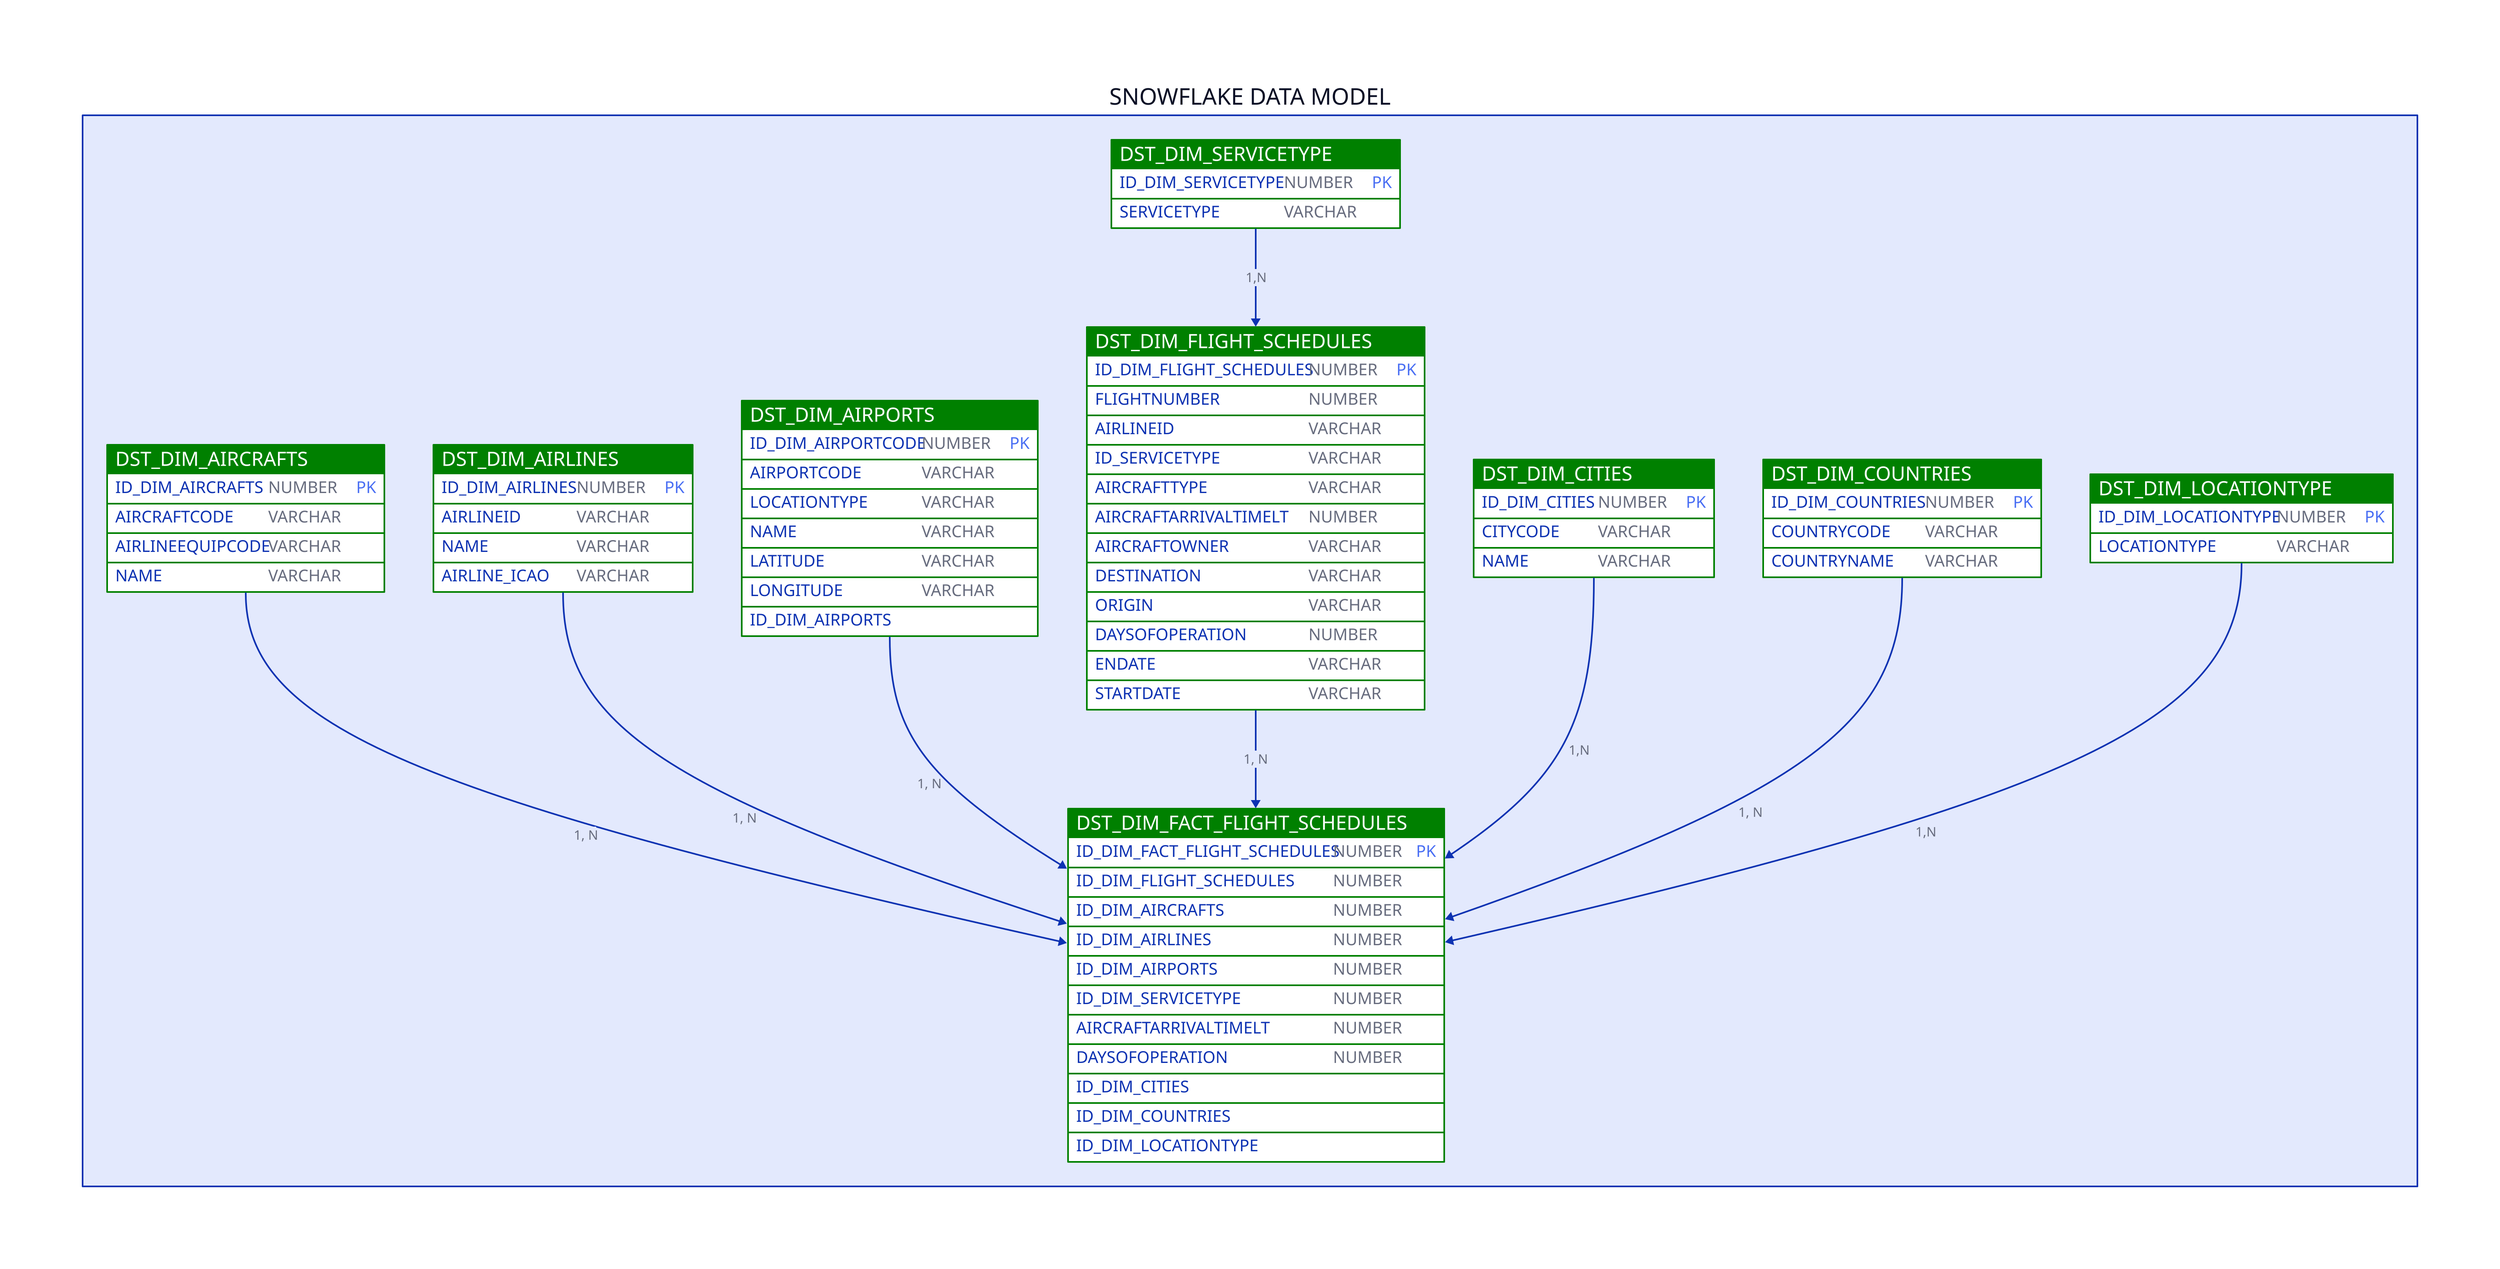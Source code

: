 SNOWFLAKE DATA MODEL: {

    DST_DIM_AIRCRAFTS: {
        shape: sql_table
        style: {fill: green}
		ID_DIM_AIRCRAFTS: NUMBER {constraint: [primary_key]}
        AIRCRAFTCODE: VARCHAR 
        AIRLINEEQUIPCODE: VARCHAR
        NAME: VARCHAR
    }

    DST_DIM_AIRLINES: {
        shape: sql_table
        style: {fill: green}
		ID_DIM_AIRLINES: NUMBER {constraint: [primary_key]}
        AIRLINEID: VARCHAR 
        NAME: VARCHAR
		AIRLINE_ICAO: VARCHAR
    }
	
    DST_DIM_AIRPORTS: {
        shape: sql_table
        style: {fill: green}
		ID_DIM_AIRPORTCODE: NUMBER {constraint: [primary_key]}
        AIRPORTCODE: VARCHAR 
		LOCATIONTYPE: VARCHAR
		NAME: VARCHAR	
		LATITUDE: VARCHAR
		LONGITUDE: VARCHAR
		
    }
	
    DST_DIM_CITIES: {
        shape: sql_table
        style: {fill: green}
		ID_DIM_CITIES: NUMBER {constraint: [primary_key]} 
		CITYCODE: VARCHAR
        NAME: VARCHAR
    }
	
    DST_DIM_COUNTRIES: {
        shape: sql_table
        style: {fill: green}
		ID_DIM_COUNTRIES: NUMBER {constraint: [primary_key]}
        COUNTRYCODE: VARCHAR 
        COUNTRYNAME: VARCHAR
    }	
	
    DST_DIM_FLIGHT_SCHEDULES: {
        shape: sql_table
        style: {fill: green}
		ID_DIM_FLIGHT_SCHEDULES: NUMBER {constraint: [primary_key]}
		FLIGHTNUMBER: NUMBER
		AIRLINEID: VARCHAR
        ID_SERVICETYPE: VARCHAR
        AIRCRAFTTYPE: VARCHAR
		AIRCRAFTARRIVALTIMELT: NUMBER
		AIRCRAFTOWNER: VARCHAR
		DESTINATION: VARCHAR
		ORIGIN: VARCHAR
		DAYSOFOPERATION: NUMBER
		ENDATE: VARCHAR
		STARTDATE: VARCHAR
    }	
	
	DST_DIM_LOCATIONTYPE: {
		shape: sql_table
		style: {fill: green}
		ID_DIM_LOCATIONTYPE: NUMBER {constraint: [primary_key]}
		LOCATIONTYPE: VARCHAR
	}
	
	DST_DIM_SERVICETYPE: {
		shape: sql_table
		style: {fill: green}
		ID_DIM_SERVICETYPE: NUMBER {constraint: [primary_key]} 
		SERVICETYPE: VARCHAR
	}	
	
	DST_DIM_FACT_FLIGHT_SCHEDULES: {
		shape: sql_table
		style: {fill:green}
		ID_DIM_FACT_FLIGHT_SCHEDULES: NUMBER {constraint: [primary_key]}
		ID_DIM_FLIGHT_SCHEDULES: NUMBER
		ID_DIM_AIRCRAFTS: NUMBER
		ID_DIM_AIRLINES: NUMBER
		ID_DIM_AIRPORTS: NUMBER
		ID_DIM_SERVICETYPE: NUMBER
		AIRCRAFTARRIVALTIMELT: NUMBER
		DAYSOFOPERATION: NUMBER
	}
	
    
    #generic fact_table
    #countries.id_country -> generic_fact_table.id_country: 1,n  
	DST_DIM_AIRCRAFTS.ID_DIM_AIRCRAFTS -> DST_DIM_FACT_FLIGHT_SCHEDULES.ID_DIM_AIRCRAFTS: 1, N
	DST_DIM_AIRLINES.ID_DIM_AIRLINES -> DST_DIM_FACT_FLIGHT_SCHEDULES.ID_DIM_AIRLINES: 1, N
	DST_DIM_AIRPORTS.ID_DIM_AIRPORTS -> DST_DIM_FACT_FLIGHT_SCHEDULES.ID_DIM_AIRPORTS: 1, N
	DST_DIM_SERVICETYPE.ID_DIM_SERVICETYPE -> DST_DIM_FLIGHT_SCHEDULES.ID_SERVICETYPE: 1,N
	DST_DIM_FLIGHT_SCHEDULES.ID_DIM_FLIGHT_SCHEDULES -> DST_DIM_FACT_FLIGHT_SCHEDULES.ID_DIM_FLIGHT_SCHEDULES:1, N
	DST_DIM_CITIES.ID_DIM_CITIES -> DST_DIM_FACT_FLIGHT_SCHEDULES.ID_DIM_CITIES: 1,N
	DST_DIM_COUNTRIES.ID_DIM_COUNTRIES -> DST_DIM_FACT_FLIGHT_SCHEDULES.ID_DIM_COUNTRIES:1, N
	DST_DIM_LOCATIONTYPE.ID_DIM_LOCATIONTYPE -> DST_DIM_FACT_FLIGHT_SCHEDULES.ID_DIM_LOCATIONTYPE:1,N
	
	#DST_3NF_LOCATIONTYPE.ID_LOCATIONTYPE -> DST_3NF_AIRPORTS.ID_LOCATIONTYPE: 1, N
	#DST_3NF_SERVICETYPE.ID_SERVICETYPE -> DST_3NF_FLIGHT_SCHEDULES.SERVICETYPE:1, N
	#DST_3NF_COUNTRIES.CITYCODE -> DST_3NF_AIRPORTS.COUNTRYCODE: 1, N
	#DST_3NF_CITIES.CITYCODE -> DST_3NF_AIRPORTS.CITYCODE: 1, N
	#DST_3NF_AIRLINES.AIRLINEID -> DST_3NF_FLIGHT_SCHEDULES.AIRLINEID; 1, N
	#DST_3NF_AIRCRAFTS.AIRCRAFTCODE -> DST_3NF_FLIGHT_SCHEDULES.AIRCRAFTCODE: 1, NAME
	#DST_3NF_AIRPORTS.AIRCRAFTCODE -> DST_3NF_FLIGHT_SCHEDULES.ORIGIN: 1, N
	#DST_3NF_AIRPORTS.AIRCRAFTCODE -> DST_3NF_FLIGHT_SCHEDULES.DESTINATION: 1, N
	
    
}